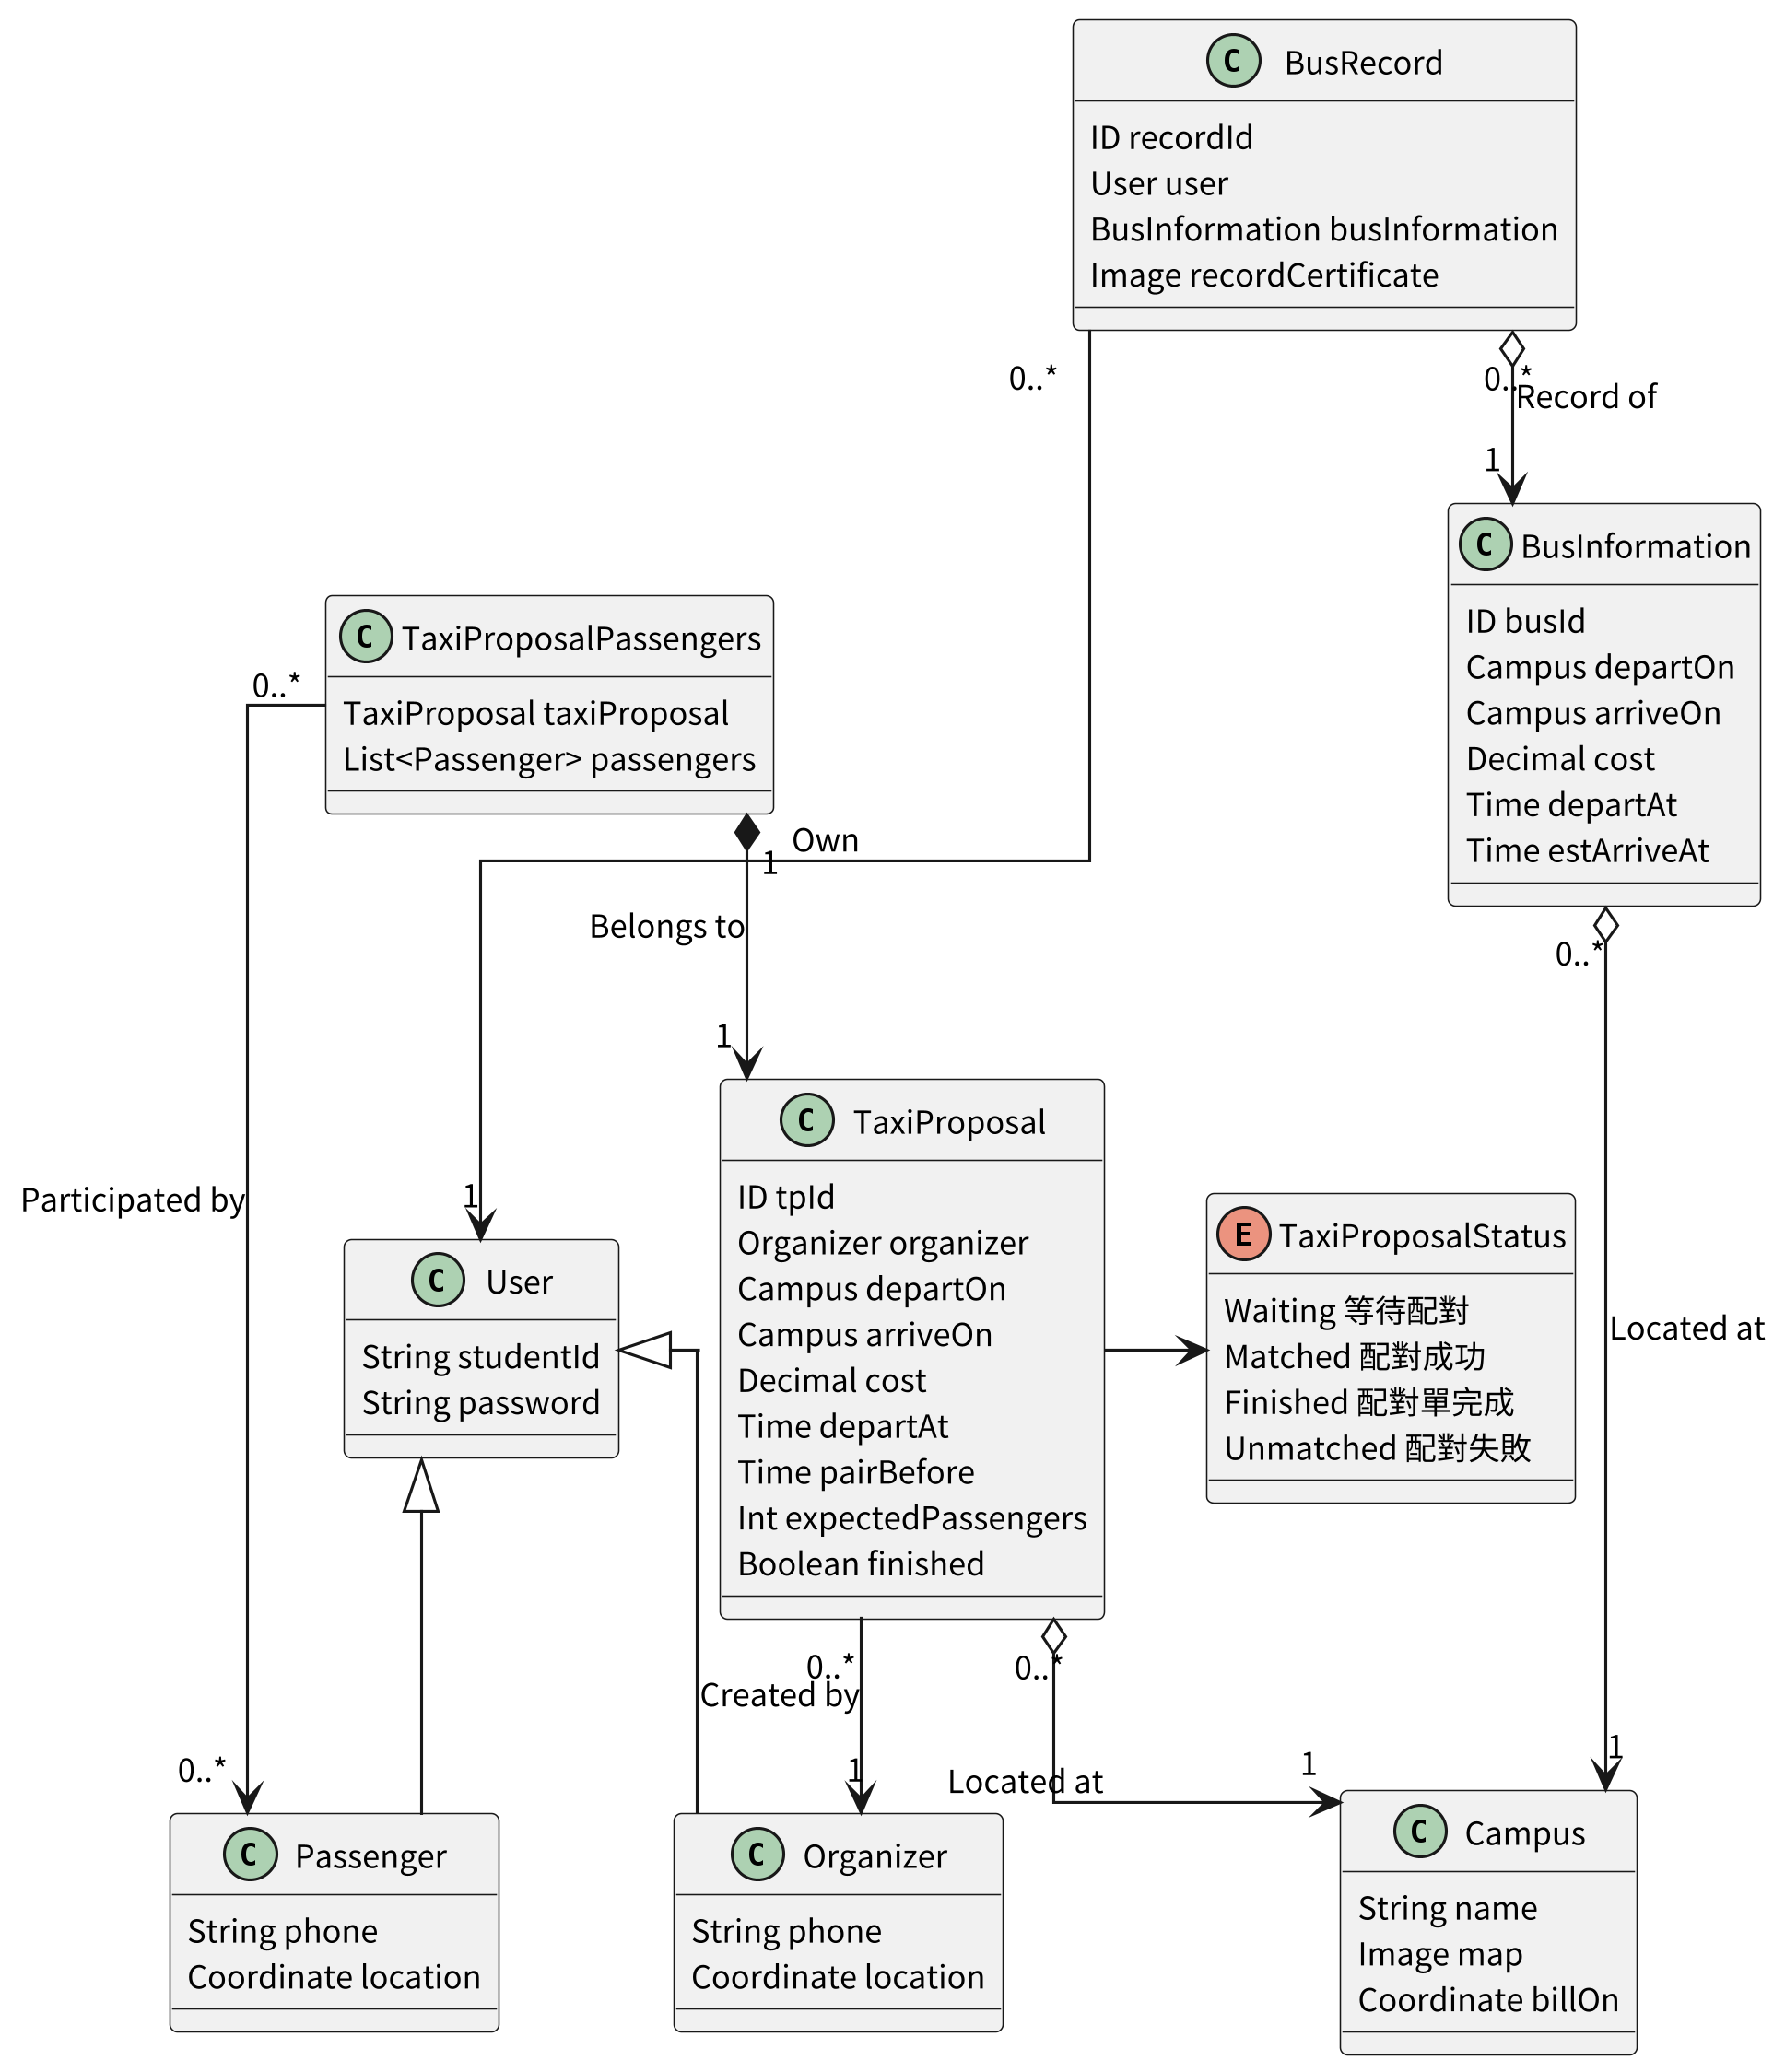 @startuml BasicClassDiagram

skinparam linetype ortho
skinparam dpi 300
skinparam defaultFontSize 11
skinparam defaultFontName "Noto Sans CJK TC"


class User {
    String studentId
    String password
}

class Passenger {
    String phone
    Coordinate location
}
User <|-- Passenger

class Organizer {
    String phone
    Coordinate location
}
User <|-- Organizer

class BusRecord {
    ID recordId
    User user
    BusInformation busInformation
    Image recordCertificate
}
BusRecord "0..*" ---> "1" User: Own
BusRecord "0..*" o--> "1" BusInformation: Record of

class BusInformation {
    ID busId
    Campus departOn
    Campus arriveOn
    Decimal cost
    Time departAt
    Time estArriveAt
}
BusInformation "0..*" o--> "1" Campus: Located at

class Campus {
    String name
    Image map
    Coordinate billOn
}

class TaxiProposalPassengers {
    TaxiProposal taxiProposal
    List<Passenger> passengers
}
TaxiProposalPassengers "0..*" -> "0..*" Passenger: Participated by
TaxiProposalPassengers "1" *--> "1" TaxiProposal: Belongs to

class TaxiProposal {
    ID tpId
    Organizer organizer
    Campus departOn
    Campus arriveOn
    Decimal cost
    Time departAt
    Time pairBefore
    Int expectedPassengers
    Boolean finished
}
TaxiProposal "0..*" o--> "1" Campus: Located at
TaxiProposal "0..*" --> "1" Organizer: Created by
TaxiProposal -> TaxiProposalStatus

enum TaxiProposalStatus {
    Waiting 等待配對
    Matched 配對成功
    Finished 配對單完成
    Unmatched 配對失敗
}

@enduml
